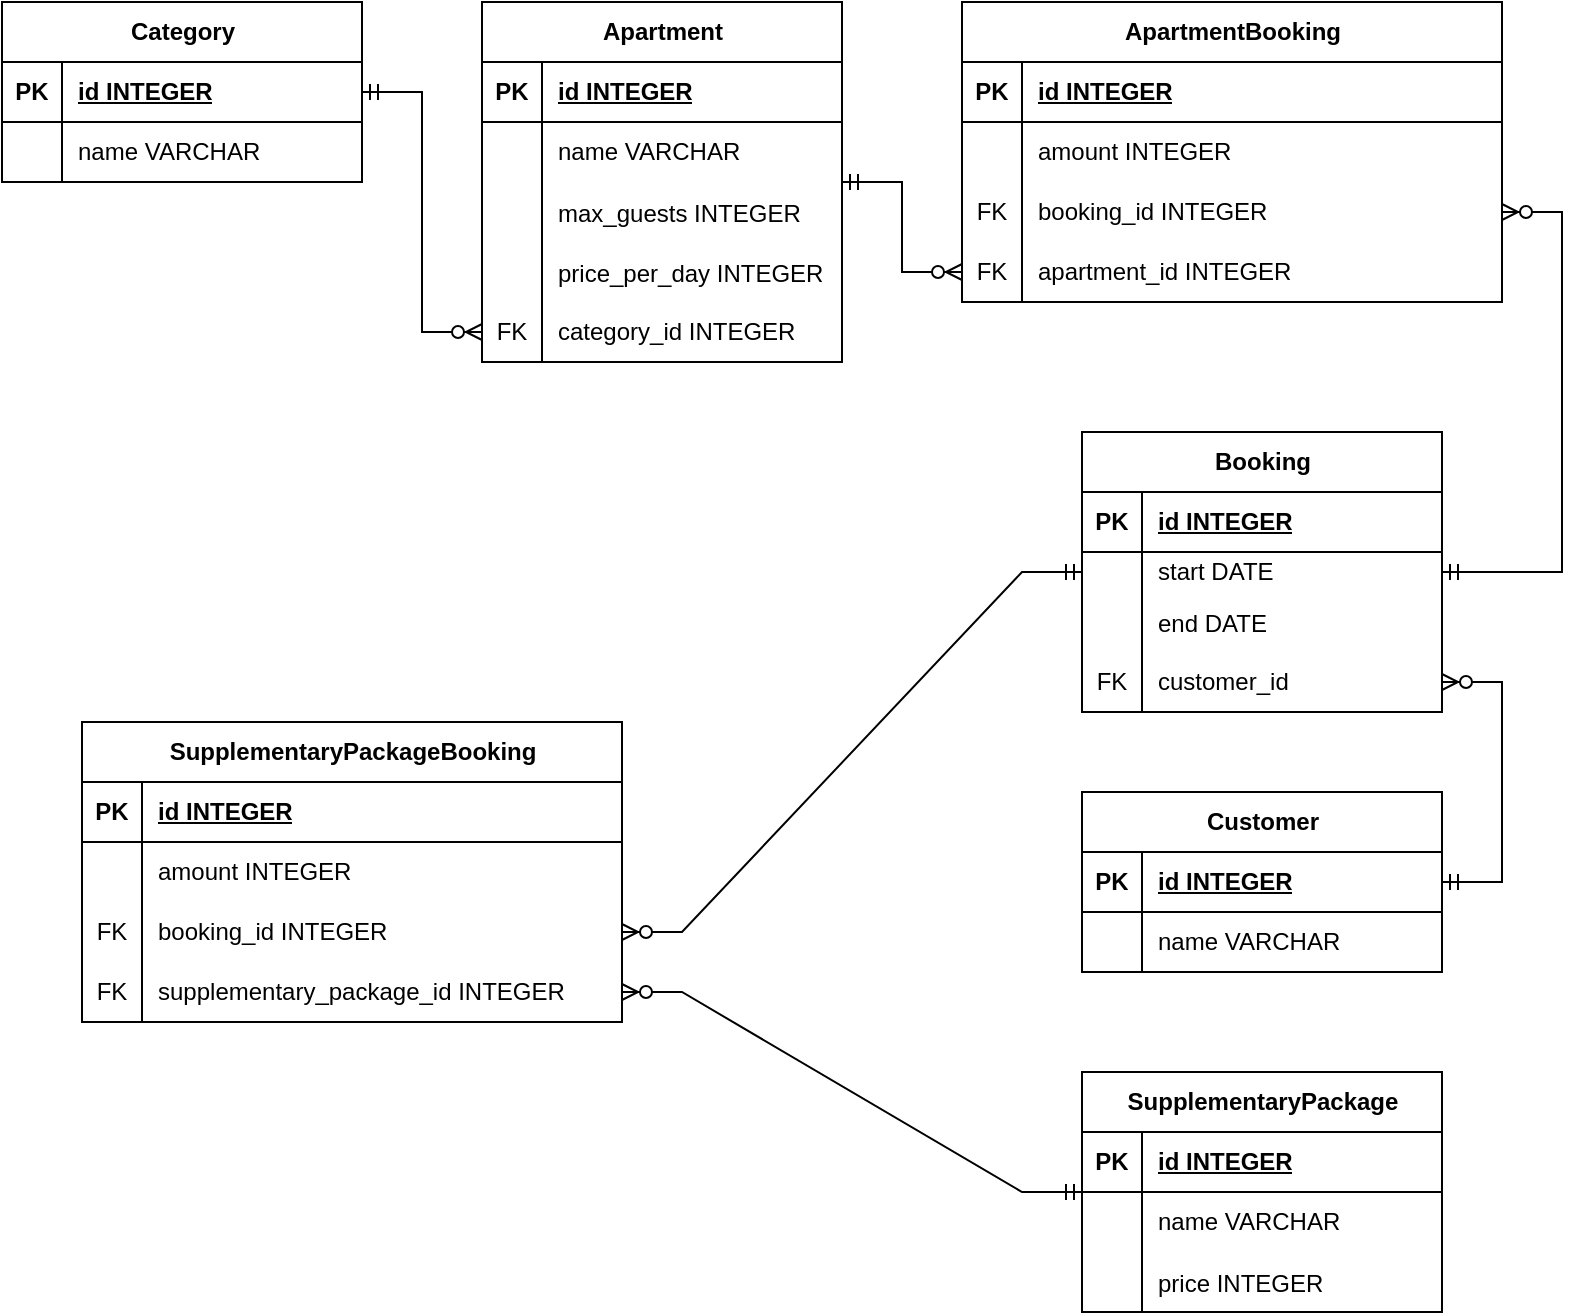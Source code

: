 <mxfile version="20.5.3" type="embed"><diagram name="Page-1" id="aytNlqAWFd9T6u3wDuK1"><mxGraphModel dx="1227" dy="893" grid="1" gridSize="10" guides="1" tooltips="1" connect="1" arrows="1" fold="1" page="1" pageScale="1" pageWidth="850" pageHeight="1100" math="0" shadow="0"><root><mxCell id="0"/><mxCell id="1" parent="0"/><mxCell id="PgMKfvDk7Jnt5fTuOSBS-1" value="Category" style="shape=table;startSize=30;container=1;collapsible=1;childLayout=tableLayout;fixedRows=1;rowLines=0;fontStyle=1;align=center;resizeLast=1;html=1;" parent="1" vertex="1"><mxGeometry x="10" y="10" width="180" height="90" as="geometry"/></mxCell><mxCell id="PgMKfvDk7Jnt5fTuOSBS-2" value="" style="shape=tableRow;horizontal=0;startSize=0;swimlaneHead=0;swimlaneBody=0;fillColor=none;collapsible=0;dropTarget=0;points=[[0,0.5],[1,0.5]];portConstraint=eastwest;top=0;left=0;right=0;bottom=1;" parent="PgMKfvDk7Jnt5fTuOSBS-1" vertex="1"><mxGeometry y="30" width="180" height="30" as="geometry"/></mxCell><mxCell id="PgMKfvDk7Jnt5fTuOSBS-3" value="PK" style="shape=partialRectangle;connectable=0;fillColor=none;top=0;left=0;bottom=0;right=0;fontStyle=1;overflow=hidden;whiteSpace=wrap;html=1;" parent="PgMKfvDk7Jnt5fTuOSBS-2" vertex="1"><mxGeometry width="30" height="30" as="geometry"><mxRectangle width="30" height="30" as="alternateBounds"/></mxGeometry></mxCell><mxCell id="PgMKfvDk7Jnt5fTuOSBS-4" value="id INTEGER" style="shape=partialRectangle;connectable=0;fillColor=none;top=0;left=0;bottom=0;right=0;align=left;spacingLeft=6;fontStyle=5;overflow=hidden;whiteSpace=wrap;html=1;" parent="PgMKfvDk7Jnt5fTuOSBS-2" vertex="1"><mxGeometry x="30" width="150" height="30" as="geometry"><mxRectangle width="150" height="30" as="alternateBounds"/></mxGeometry></mxCell><mxCell id="PgMKfvDk7Jnt5fTuOSBS-5" value="" style="shape=tableRow;horizontal=0;startSize=0;swimlaneHead=0;swimlaneBody=0;fillColor=none;collapsible=0;dropTarget=0;points=[[0,0.5],[1,0.5]];portConstraint=eastwest;top=0;left=0;right=0;bottom=0;" parent="PgMKfvDk7Jnt5fTuOSBS-1" vertex="1"><mxGeometry y="60" width="180" height="30" as="geometry"/></mxCell><mxCell id="PgMKfvDk7Jnt5fTuOSBS-6" value="" style="shape=partialRectangle;connectable=0;fillColor=none;top=0;left=0;bottom=0;right=0;editable=1;overflow=hidden;whiteSpace=wrap;html=1;" parent="PgMKfvDk7Jnt5fTuOSBS-5" vertex="1"><mxGeometry width="30" height="30" as="geometry"><mxRectangle width="30" height="30" as="alternateBounds"/></mxGeometry></mxCell><mxCell id="PgMKfvDk7Jnt5fTuOSBS-7" value="name VARCHAR" style="shape=partialRectangle;connectable=0;fillColor=none;top=0;left=0;bottom=0;right=0;align=left;spacingLeft=6;overflow=hidden;whiteSpace=wrap;html=1;" parent="PgMKfvDk7Jnt5fTuOSBS-5" vertex="1"><mxGeometry x="30" width="150" height="30" as="geometry"><mxRectangle width="150" height="30" as="alternateBounds"/></mxGeometry></mxCell><mxCell id="PgMKfvDk7Jnt5fTuOSBS-14" value="Customer" style="shape=table;startSize=30;container=1;collapsible=1;childLayout=tableLayout;fixedRows=1;rowLines=0;fontStyle=1;align=center;resizeLast=1;html=1;" parent="1" vertex="1"><mxGeometry x="550" y="405" width="180" height="90" as="geometry"/></mxCell><mxCell id="PgMKfvDk7Jnt5fTuOSBS-15" value="" style="shape=tableRow;horizontal=0;startSize=0;swimlaneHead=0;swimlaneBody=0;fillColor=none;collapsible=0;dropTarget=0;points=[[0,0.5],[1,0.5]];portConstraint=eastwest;top=0;left=0;right=0;bottom=1;" parent="PgMKfvDk7Jnt5fTuOSBS-14" vertex="1"><mxGeometry y="30" width="180" height="30" as="geometry"/></mxCell><mxCell id="PgMKfvDk7Jnt5fTuOSBS-16" value="PK" style="shape=partialRectangle;connectable=0;fillColor=none;top=0;left=0;bottom=0;right=0;fontStyle=1;overflow=hidden;whiteSpace=wrap;html=1;" parent="PgMKfvDk7Jnt5fTuOSBS-15" vertex="1"><mxGeometry width="30" height="30" as="geometry"><mxRectangle width="30" height="30" as="alternateBounds"/></mxGeometry></mxCell><mxCell id="PgMKfvDk7Jnt5fTuOSBS-17" value="id INTEGER" style="shape=partialRectangle;connectable=0;fillColor=none;top=0;left=0;bottom=0;right=0;align=left;spacingLeft=6;fontStyle=5;overflow=hidden;whiteSpace=wrap;html=1;" parent="PgMKfvDk7Jnt5fTuOSBS-15" vertex="1"><mxGeometry x="30" width="150" height="30" as="geometry"><mxRectangle width="150" height="30" as="alternateBounds"/></mxGeometry></mxCell><mxCell id="PgMKfvDk7Jnt5fTuOSBS-18" value="" style="shape=tableRow;horizontal=0;startSize=0;swimlaneHead=0;swimlaneBody=0;fillColor=none;collapsible=0;dropTarget=0;points=[[0,0.5],[1,0.5]];portConstraint=eastwest;top=0;left=0;right=0;bottom=0;" parent="PgMKfvDk7Jnt5fTuOSBS-14" vertex="1"><mxGeometry y="60" width="180" height="30" as="geometry"/></mxCell><mxCell id="PgMKfvDk7Jnt5fTuOSBS-19" value="" style="shape=partialRectangle;connectable=0;fillColor=none;top=0;left=0;bottom=0;right=0;editable=1;overflow=hidden;whiteSpace=wrap;html=1;" parent="PgMKfvDk7Jnt5fTuOSBS-18" vertex="1"><mxGeometry width="30" height="30" as="geometry"><mxRectangle width="30" height="30" as="alternateBounds"/></mxGeometry></mxCell><mxCell id="PgMKfvDk7Jnt5fTuOSBS-20" value="name VARCHAR" style="shape=partialRectangle;connectable=0;fillColor=none;top=0;left=0;bottom=0;right=0;align=left;spacingLeft=6;overflow=hidden;whiteSpace=wrap;html=1;" parent="PgMKfvDk7Jnt5fTuOSBS-18" vertex="1"><mxGeometry x="30" width="150" height="30" as="geometry"><mxRectangle width="150" height="30" as="alternateBounds"/></mxGeometry></mxCell><mxCell id="PgMKfvDk7Jnt5fTuOSBS-21" value="Apartment" style="shape=table;startSize=30;container=1;collapsible=1;childLayout=tableLayout;fixedRows=1;rowLines=0;fontStyle=1;align=center;resizeLast=1;html=1;" parent="1" vertex="1"><mxGeometry x="250" y="10" width="180" height="180" as="geometry"/></mxCell><mxCell id="PgMKfvDk7Jnt5fTuOSBS-22" value="" style="shape=tableRow;horizontal=0;startSize=0;swimlaneHead=0;swimlaneBody=0;fillColor=none;collapsible=0;dropTarget=0;points=[[0,0.5],[1,0.5]];portConstraint=eastwest;top=0;left=0;right=0;bottom=1;" parent="PgMKfvDk7Jnt5fTuOSBS-21" vertex="1"><mxGeometry y="30" width="180" height="30" as="geometry"/></mxCell><mxCell id="PgMKfvDk7Jnt5fTuOSBS-23" value="PK" style="shape=partialRectangle;connectable=0;fillColor=none;top=0;left=0;bottom=0;right=0;fontStyle=1;overflow=hidden;whiteSpace=wrap;html=1;" parent="PgMKfvDk7Jnt5fTuOSBS-22" vertex="1"><mxGeometry width="30" height="30" as="geometry"><mxRectangle width="30" height="30" as="alternateBounds"/></mxGeometry></mxCell><mxCell id="PgMKfvDk7Jnt5fTuOSBS-24" value="id INTEGER" style="shape=partialRectangle;connectable=0;fillColor=none;top=0;left=0;bottom=0;right=0;align=left;spacingLeft=6;fontStyle=5;overflow=hidden;whiteSpace=wrap;html=1;" parent="PgMKfvDk7Jnt5fTuOSBS-22" vertex="1"><mxGeometry x="30" width="150" height="30" as="geometry"><mxRectangle width="150" height="30" as="alternateBounds"/></mxGeometry></mxCell><mxCell id="PgMKfvDk7Jnt5fTuOSBS-25" value="" style="shape=tableRow;horizontal=0;startSize=0;swimlaneHead=0;swimlaneBody=0;fillColor=none;collapsible=0;dropTarget=0;points=[[0,0.5],[1,0.5]];portConstraint=eastwest;top=0;left=0;right=0;bottom=0;" parent="PgMKfvDk7Jnt5fTuOSBS-21" vertex="1"><mxGeometry y="60" width="180" height="30" as="geometry"/></mxCell><mxCell id="PgMKfvDk7Jnt5fTuOSBS-26" value="" style="shape=partialRectangle;connectable=0;fillColor=none;top=0;left=0;bottom=0;right=0;editable=1;overflow=hidden;whiteSpace=wrap;html=1;" parent="PgMKfvDk7Jnt5fTuOSBS-25" vertex="1"><mxGeometry width="30" height="30" as="geometry"><mxRectangle width="30" height="30" as="alternateBounds"/></mxGeometry></mxCell><mxCell id="PgMKfvDk7Jnt5fTuOSBS-27" value="name VARCHAR" style="shape=partialRectangle;connectable=0;fillColor=none;top=0;left=0;bottom=0;right=0;align=left;spacingLeft=6;overflow=hidden;whiteSpace=wrap;html=1;" parent="PgMKfvDk7Jnt5fTuOSBS-25" vertex="1"><mxGeometry x="30" width="150" height="30" as="geometry"><mxRectangle width="150" height="30" as="alternateBounds"/></mxGeometry></mxCell><mxCell id="PgMKfvDk7Jnt5fTuOSBS-42" value="" style="shape=tableRow;horizontal=0;startSize=0;swimlaneHead=0;swimlaneBody=0;fillColor=none;collapsible=0;dropTarget=0;points=[[0,0.5],[1,0.5]];portConstraint=eastwest;top=0;left=0;right=0;bottom=0;" parent="PgMKfvDk7Jnt5fTuOSBS-21" vertex="1"><mxGeometry y="90" width="180" height="30" as="geometry"/></mxCell><mxCell id="PgMKfvDk7Jnt5fTuOSBS-43" value="" style="shape=partialRectangle;connectable=0;fillColor=none;top=0;left=0;bottom=0;right=0;editable=1;overflow=hidden;" parent="PgMKfvDk7Jnt5fTuOSBS-42" vertex="1"><mxGeometry width="30" height="30" as="geometry"><mxRectangle width="30" height="30" as="alternateBounds"/></mxGeometry></mxCell><mxCell id="PgMKfvDk7Jnt5fTuOSBS-44" value="max_guests INTEGER" style="shape=partialRectangle;connectable=0;fillColor=none;top=0;left=0;bottom=0;right=0;align=left;spacingLeft=6;overflow=hidden;" parent="PgMKfvDk7Jnt5fTuOSBS-42" vertex="1"><mxGeometry x="30" width="150" height="30" as="geometry"><mxRectangle width="150" height="30" as="alternateBounds"/></mxGeometry></mxCell><mxCell id="PgMKfvDk7Jnt5fTuOSBS-45" value="" style="shape=tableRow;horizontal=0;startSize=0;swimlaneHead=0;swimlaneBody=0;fillColor=none;collapsible=0;dropTarget=0;points=[[0,0.5],[1,0.5]];portConstraint=eastwest;top=0;left=0;right=0;bottom=0;" parent="PgMKfvDk7Jnt5fTuOSBS-21" vertex="1"><mxGeometry y="120" width="180" height="30" as="geometry"/></mxCell><mxCell id="PgMKfvDk7Jnt5fTuOSBS-46" value="" style="shape=partialRectangle;connectable=0;fillColor=none;top=0;left=0;bottom=0;right=0;editable=1;overflow=hidden;" parent="PgMKfvDk7Jnt5fTuOSBS-45" vertex="1"><mxGeometry width="30" height="30" as="geometry"><mxRectangle width="30" height="30" as="alternateBounds"/></mxGeometry></mxCell><mxCell id="PgMKfvDk7Jnt5fTuOSBS-47" value="price_per_day INTEGER" style="shape=partialRectangle;connectable=0;fillColor=none;top=0;left=0;bottom=0;right=0;align=left;spacingLeft=6;overflow=hidden;" parent="PgMKfvDk7Jnt5fTuOSBS-45" vertex="1"><mxGeometry x="30" width="150" height="30" as="geometry"><mxRectangle width="150" height="30" as="alternateBounds"/></mxGeometry></mxCell><mxCell id="PgMKfvDk7Jnt5fTuOSBS-55" value="" style="shape=tableRow;horizontal=0;startSize=0;swimlaneHead=0;swimlaneBody=0;fillColor=none;collapsible=0;dropTarget=0;points=[[0,0.5],[1,0.5]];portConstraint=eastwest;top=0;left=0;right=0;bottom=0;" parent="PgMKfvDk7Jnt5fTuOSBS-21" vertex="1"><mxGeometry y="150" width="180" height="30" as="geometry"/></mxCell><mxCell id="PgMKfvDk7Jnt5fTuOSBS-56" value="FK" style="shape=partialRectangle;connectable=0;fillColor=none;top=0;left=0;bottom=0;right=0;fontStyle=0;overflow=hidden;whiteSpace=wrap;html=1;" parent="PgMKfvDk7Jnt5fTuOSBS-55" vertex="1"><mxGeometry width="30" height="30" as="geometry"><mxRectangle width="30" height="30" as="alternateBounds"/></mxGeometry></mxCell><mxCell id="PgMKfvDk7Jnt5fTuOSBS-57" value="category_id INTEGER" style="shape=partialRectangle;connectable=0;fillColor=none;top=0;left=0;bottom=0;right=0;align=left;spacingLeft=6;fontStyle=0;overflow=hidden;whiteSpace=wrap;html=1;" parent="PgMKfvDk7Jnt5fTuOSBS-55" vertex="1"><mxGeometry x="30" width="150" height="30" as="geometry"><mxRectangle width="150" height="30" as="alternateBounds"/></mxGeometry></mxCell><mxCell id="PgMKfvDk7Jnt5fTuOSBS-28" value="Booking" style="shape=table;startSize=30;container=1;collapsible=1;childLayout=tableLayout;fixedRows=1;rowLines=0;fontStyle=1;align=center;resizeLast=1;html=1;" parent="1" vertex="1"><mxGeometry x="550" y="225" width="180" height="140" as="geometry"/></mxCell><mxCell id="PgMKfvDk7Jnt5fTuOSBS-29" value="" style="shape=tableRow;horizontal=0;startSize=0;swimlaneHead=0;swimlaneBody=0;fillColor=none;collapsible=0;dropTarget=0;points=[[0,0.5],[1,0.5]];portConstraint=eastwest;top=0;left=0;right=0;bottom=1;" parent="PgMKfvDk7Jnt5fTuOSBS-28" vertex="1"><mxGeometry y="30" width="180" height="30" as="geometry"/></mxCell><mxCell id="PgMKfvDk7Jnt5fTuOSBS-30" value="PK" style="shape=partialRectangle;connectable=0;fillColor=none;top=0;left=0;bottom=0;right=0;fontStyle=1;overflow=hidden;whiteSpace=wrap;html=1;" parent="PgMKfvDk7Jnt5fTuOSBS-29" vertex="1"><mxGeometry width="30" height="30" as="geometry"><mxRectangle width="30" height="30" as="alternateBounds"/></mxGeometry></mxCell><mxCell id="PgMKfvDk7Jnt5fTuOSBS-31" value="id INTEGER" style="shape=partialRectangle;connectable=0;fillColor=none;top=0;left=0;bottom=0;right=0;align=left;spacingLeft=6;fontStyle=5;overflow=hidden;whiteSpace=wrap;html=1;" parent="PgMKfvDk7Jnt5fTuOSBS-29" vertex="1"><mxGeometry x="30" width="150" height="30" as="geometry"><mxRectangle width="150" height="30" as="alternateBounds"/></mxGeometry></mxCell><mxCell id="PgMKfvDk7Jnt5fTuOSBS-32" value="" style="shape=tableRow;horizontal=0;startSize=0;swimlaneHead=0;swimlaneBody=0;fillColor=none;collapsible=0;dropTarget=0;points=[[0,0.5],[1,0.5]];portConstraint=eastwest;top=0;left=0;right=0;bottom=0;" parent="PgMKfvDk7Jnt5fTuOSBS-28" vertex="1"><mxGeometry y="60" width="180" height="20" as="geometry"/></mxCell><mxCell id="PgMKfvDk7Jnt5fTuOSBS-33" value="" style="shape=partialRectangle;connectable=0;fillColor=none;top=0;left=0;bottom=0;right=0;editable=1;overflow=hidden;whiteSpace=wrap;html=1;" parent="PgMKfvDk7Jnt5fTuOSBS-32" vertex="1"><mxGeometry width="30" height="20" as="geometry"><mxRectangle width="30" height="20" as="alternateBounds"/></mxGeometry></mxCell><mxCell id="PgMKfvDk7Jnt5fTuOSBS-34" value="start DATE" style="shape=partialRectangle;connectable=0;fillColor=none;top=0;left=0;bottom=0;right=0;align=left;spacingLeft=6;overflow=hidden;whiteSpace=wrap;html=1;" parent="PgMKfvDk7Jnt5fTuOSBS-32" vertex="1"><mxGeometry x="30" width="150" height="20" as="geometry"><mxRectangle width="150" height="20" as="alternateBounds"/></mxGeometry></mxCell><mxCell id="PgMKfvDk7Jnt5fTuOSBS-48" value="" style="shape=tableRow;horizontal=0;startSize=0;swimlaneHead=0;swimlaneBody=0;fillColor=none;collapsible=0;dropTarget=0;points=[[0,0.5],[1,0.5]];portConstraint=eastwest;top=0;left=0;right=0;bottom=0;" parent="PgMKfvDk7Jnt5fTuOSBS-28" vertex="1"><mxGeometry y="80" width="180" height="30" as="geometry"/></mxCell><mxCell id="PgMKfvDk7Jnt5fTuOSBS-49" value="" style="shape=partialRectangle;connectable=0;fillColor=none;top=0;left=0;bottom=0;right=0;editable=1;overflow=hidden;" parent="PgMKfvDk7Jnt5fTuOSBS-48" vertex="1"><mxGeometry width="30" height="30" as="geometry"><mxRectangle width="30" height="30" as="alternateBounds"/></mxGeometry></mxCell><mxCell id="PgMKfvDk7Jnt5fTuOSBS-50" value="end DATE" style="shape=partialRectangle;connectable=0;fillColor=none;top=0;left=0;bottom=0;right=0;align=left;spacingLeft=6;overflow=hidden;" parent="PgMKfvDk7Jnt5fTuOSBS-48" vertex="1"><mxGeometry x="30" width="150" height="30" as="geometry"><mxRectangle width="150" height="30" as="alternateBounds"/></mxGeometry></mxCell><mxCell id="PgMKfvDk7Jnt5fTuOSBS-73" value="" style="shape=tableRow;horizontal=0;startSize=0;swimlaneHead=0;swimlaneBody=0;fillColor=none;collapsible=0;dropTarget=0;points=[[0,0.5],[1,0.5]];portConstraint=eastwest;top=0;left=0;right=0;bottom=0;" parent="PgMKfvDk7Jnt5fTuOSBS-28" vertex="1"><mxGeometry y="110" width="180" height="30" as="geometry"/></mxCell><mxCell id="PgMKfvDk7Jnt5fTuOSBS-74" value="FK" style="shape=partialRectangle;connectable=0;fillColor=none;top=0;left=0;bottom=0;right=0;fontStyle=0;overflow=hidden;whiteSpace=wrap;html=1;" parent="PgMKfvDk7Jnt5fTuOSBS-73" vertex="1"><mxGeometry width="30" height="30" as="geometry"><mxRectangle width="30" height="30" as="alternateBounds"/></mxGeometry></mxCell><mxCell id="PgMKfvDk7Jnt5fTuOSBS-75" value="customer_id" style="shape=partialRectangle;connectable=0;fillColor=none;top=0;left=0;bottom=0;right=0;align=left;spacingLeft=6;fontStyle=0;overflow=hidden;whiteSpace=wrap;html=1;" parent="PgMKfvDk7Jnt5fTuOSBS-73" vertex="1"><mxGeometry x="30" width="150" height="30" as="geometry"><mxRectangle width="150" height="30" as="alternateBounds"/></mxGeometry></mxCell><mxCell id="PgMKfvDk7Jnt5fTuOSBS-35" value="SupplementaryPackage" style="shape=table;startSize=30;container=1;collapsible=1;childLayout=tableLayout;fixedRows=1;rowLines=0;fontStyle=1;align=center;resizeLast=1;html=1;" parent="1" vertex="1"><mxGeometry x="550" y="545" width="180" height="120" as="geometry"/></mxCell><mxCell id="PgMKfvDk7Jnt5fTuOSBS-36" value="" style="shape=tableRow;horizontal=0;startSize=0;swimlaneHead=0;swimlaneBody=0;fillColor=none;collapsible=0;dropTarget=0;points=[[0,0.5],[1,0.5]];portConstraint=eastwest;top=0;left=0;right=0;bottom=1;" parent="PgMKfvDk7Jnt5fTuOSBS-35" vertex="1"><mxGeometry y="30" width="180" height="30" as="geometry"/></mxCell><mxCell id="PgMKfvDk7Jnt5fTuOSBS-37" value="PK" style="shape=partialRectangle;connectable=0;fillColor=none;top=0;left=0;bottom=0;right=0;fontStyle=1;overflow=hidden;whiteSpace=wrap;html=1;" parent="PgMKfvDk7Jnt5fTuOSBS-36" vertex="1"><mxGeometry width="30" height="30" as="geometry"><mxRectangle width="30" height="30" as="alternateBounds"/></mxGeometry></mxCell><mxCell id="PgMKfvDk7Jnt5fTuOSBS-38" value="id INTEGER" style="shape=partialRectangle;connectable=0;fillColor=none;top=0;left=0;bottom=0;right=0;align=left;spacingLeft=6;fontStyle=5;overflow=hidden;whiteSpace=wrap;html=1;" parent="PgMKfvDk7Jnt5fTuOSBS-36" vertex="1"><mxGeometry x="30" width="150" height="30" as="geometry"><mxRectangle width="150" height="30" as="alternateBounds"/></mxGeometry></mxCell><mxCell id="PgMKfvDk7Jnt5fTuOSBS-39" value="" style="shape=tableRow;horizontal=0;startSize=0;swimlaneHead=0;swimlaneBody=0;fillColor=none;collapsible=0;dropTarget=0;points=[[0,0.5],[1,0.5]];portConstraint=eastwest;top=0;left=0;right=0;bottom=0;" parent="PgMKfvDk7Jnt5fTuOSBS-35" vertex="1"><mxGeometry y="60" width="180" height="30" as="geometry"/></mxCell><mxCell id="PgMKfvDk7Jnt5fTuOSBS-40" value="" style="shape=partialRectangle;connectable=0;fillColor=none;top=0;left=0;bottom=0;right=0;editable=1;overflow=hidden;whiteSpace=wrap;html=1;" parent="PgMKfvDk7Jnt5fTuOSBS-39" vertex="1"><mxGeometry width="30" height="30" as="geometry"><mxRectangle width="30" height="30" as="alternateBounds"/></mxGeometry></mxCell><mxCell id="PgMKfvDk7Jnt5fTuOSBS-41" value="name VARCHAR" style="shape=partialRectangle;connectable=0;fillColor=none;top=0;left=0;bottom=0;right=0;align=left;spacingLeft=6;overflow=hidden;whiteSpace=wrap;html=1;" parent="PgMKfvDk7Jnt5fTuOSBS-39" vertex="1"><mxGeometry x="30" width="150" height="30" as="geometry"><mxRectangle width="150" height="30" as="alternateBounds"/></mxGeometry></mxCell><mxCell id="PgMKfvDk7Jnt5fTuOSBS-51" value="" style="shape=tableRow;horizontal=0;startSize=0;swimlaneHead=0;swimlaneBody=0;fillColor=none;collapsible=0;dropTarget=0;points=[[0,0.5],[1,0.5]];portConstraint=eastwest;top=0;left=0;right=0;bottom=0;" parent="PgMKfvDk7Jnt5fTuOSBS-35" vertex="1"><mxGeometry y="90" width="180" height="30" as="geometry"/></mxCell><mxCell id="PgMKfvDk7Jnt5fTuOSBS-52" value="" style="shape=partialRectangle;connectable=0;fillColor=none;top=0;left=0;bottom=0;right=0;editable=1;overflow=hidden;" parent="PgMKfvDk7Jnt5fTuOSBS-51" vertex="1"><mxGeometry width="30" height="30" as="geometry"><mxRectangle width="30" height="30" as="alternateBounds"/></mxGeometry></mxCell><mxCell id="PgMKfvDk7Jnt5fTuOSBS-53" value="price INTEGER" style="shape=partialRectangle;connectable=0;fillColor=none;top=0;left=0;bottom=0;right=0;align=left;spacingLeft=6;overflow=hidden;" parent="PgMKfvDk7Jnt5fTuOSBS-51" vertex="1"><mxGeometry x="30" width="150" height="30" as="geometry"><mxRectangle width="150" height="30" as="alternateBounds"/></mxGeometry></mxCell><mxCell id="PgMKfvDk7Jnt5fTuOSBS-54" value="" style="edgeStyle=entityRelationEdgeStyle;fontSize=12;html=1;endArrow=ERzeroToMany;startArrow=ERmandOne;rounded=0;" parent="1" source="PgMKfvDk7Jnt5fTuOSBS-1" target="PgMKfvDk7Jnt5fTuOSBS-55" edge="1"><mxGeometry width="100" height="100" relative="1" as="geometry"><mxPoint x="240" y="280" as="sourcePoint"/><mxPoint x="340" y="180" as="targetPoint"/></mxGeometry></mxCell><mxCell id="PgMKfvDk7Jnt5fTuOSBS-59" value="SupplementaryPackageBooking" style="shape=table;startSize=30;container=1;collapsible=1;childLayout=tableLayout;fixedRows=1;rowLines=0;fontStyle=1;align=center;resizeLast=1;html=1;" parent="1" vertex="1"><mxGeometry x="50" y="370" width="270" height="150" as="geometry"/></mxCell><mxCell id="PgMKfvDk7Jnt5fTuOSBS-60" value="" style="shape=tableRow;horizontal=0;startSize=0;swimlaneHead=0;swimlaneBody=0;fillColor=none;collapsible=0;dropTarget=0;points=[[0,0.5],[1,0.5]];portConstraint=eastwest;top=0;left=0;right=0;bottom=1;" parent="PgMKfvDk7Jnt5fTuOSBS-59" vertex="1"><mxGeometry y="30" width="270" height="30" as="geometry"/></mxCell><mxCell id="PgMKfvDk7Jnt5fTuOSBS-61" value="PK" style="shape=partialRectangle;connectable=0;fillColor=none;top=0;left=0;bottom=0;right=0;fontStyle=1;overflow=hidden;whiteSpace=wrap;html=1;" parent="PgMKfvDk7Jnt5fTuOSBS-60" vertex="1"><mxGeometry width="30" height="30" as="geometry"><mxRectangle width="30" height="30" as="alternateBounds"/></mxGeometry></mxCell><mxCell id="PgMKfvDk7Jnt5fTuOSBS-62" value="id INTEGER" style="shape=partialRectangle;connectable=0;fillColor=none;top=0;left=0;bottom=0;right=0;align=left;spacingLeft=6;fontStyle=5;overflow=hidden;whiteSpace=wrap;html=1;" parent="PgMKfvDk7Jnt5fTuOSBS-60" vertex="1"><mxGeometry x="30" width="240" height="30" as="geometry"><mxRectangle width="240" height="30" as="alternateBounds"/></mxGeometry></mxCell><mxCell id="PgMKfvDk7Jnt5fTuOSBS-66" value="" style="shape=tableRow;horizontal=0;startSize=0;swimlaneHead=0;swimlaneBody=0;fillColor=none;collapsible=0;dropTarget=0;points=[[0,0.5],[1,0.5]];portConstraint=eastwest;top=0;left=0;right=0;bottom=0;" parent="PgMKfvDk7Jnt5fTuOSBS-59" vertex="1"><mxGeometry y="60" width="270" height="30" as="geometry"/></mxCell><mxCell id="PgMKfvDk7Jnt5fTuOSBS-67" value="" style="shape=partialRectangle;connectable=0;fillColor=none;top=0;left=0;bottom=0;right=0;editable=1;overflow=hidden;whiteSpace=wrap;html=1;" parent="PgMKfvDk7Jnt5fTuOSBS-66" vertex="1"><mxGeometry width="30" height="30" as="geometry"><mxRectangle width="30" height="30" as="alternateBounds"/></mxGeometry></mxCell><mxCell id="PgMKfvDk7Jnt5fTuOSBS-68" value="amount INTEGER" style="shape=partialRectangle;connectable=0;fillColor=none;top=0;left=0;bottom=0;right=0;align=left;spacingLeft=6;overflow=hidden;whiteSpace=wrap;html=1;" parent="PgMKfvDk7Jnt5fTuOSBS-66" vertex="1"><mxGeometry x="30" width="240" height="30" as="geometry"><mxRectangle width="240" height="30" as="alternateBounds"/></mxGeometry></mxCell><mxCell id="PgMKfvDk7Jnt5fTuOSBS-81" value="" style="shape=tableRow;horizontal=0;startSize=0;swimlaneHead=0;swimlaneBody=0;fillColor=none;collapsible=0;dropTarget=0;points=[[0,0.5],[1,0.5]];portConstraint=eastwest;top=0;left=0;right=0;bottom=0;" parent="PgMKfvDk7Jnt5fTuOSBS-59" vertex="1"><mxGeometry y="90" width="270" height="30" as="geometry"/></mxCell><mxCell id="PgMKfvDk7Jnt5fTuOSBS-82" value="FK" style="shape=partialRectangle;connectable=0;fillColor=none;top=0;left=0;bottom=0;right=0;fontStyle=0;overflow=hidden;whiteSpace=wrap;html=1;" parent="PgMKfvDk7Jnt5fTuOSBS-81" vertex="1"><mxGeometry width="30" height="30" as="geometry"><mxRectangle width="30" height="30" as="alternateBounds"/></mxGeometry></mxCell><mxCell id="PgMKfvDk7Jnt5fTuOSBS-83" value="booking_id INTEGER" style="shape=partialRectangle;connectable=0;fillColor=none;top=0;left=0;bottom=0;right=0;align=left;spacingLeft=6;fontStyle=0;overflow=hidden;whiteSpace=wrap;html=1;" parent="PgMKfvDk7Jnt5fTuOSBS-81" vertex="1"><mxGeometry x="30" width="240" height="30" as="geometry"><mxRectangle width="240" height="30" as="alternateBounds"/></mxGeometry></mxCell><mxCell id="PgMKfvDk7Jnt5fTuOSBS-63" value="" style="shape=tableRow;horizontal=0;startSize=0;swimlaneHead=0;swimlaneBody=0;fillColor=none;collapsible=0;dropTarget=0;points=[[0,0.5],[1,0.5]];portConstraint=eastwest;top=0;left=0;right=0;bottom=0;" parent="PgMKfvDk7Jnt5fTuOSBS-59" vertex="1"><mxGeometry y="120" width="270" height="30" as="geometry"/></mxCell><mxCell id="PgMKfvDk7Jnt5fTuOSBS-64" value="FK" style="shape=partialRectangle;connectable=0;fillColor=none;top=0;left=0;bottom=0;right=0;editable=1;overflow=hidden;whiteSpace=wrap;html=1;" parent="PgMKfvDk7Jnt5fTuOSBS-63" vertex="1"><mxGeometry width="30" height="30" as="geometry"><mxRectangle width="30" height="30" as="alternateBounds"/></mxGeometry></mxCell><mxCell id="PgMKfvDk7Jnt5fTuOSBS-65" value="supplementary_package_id INTEGER" style="shape=partialRectangle;connectable=0;fillColor=none;top=0;left=0;bottom=0;right=0;align=left;spacingLeft=6;overflow=hidden;whiteSpace=wrap;html=1;" parent="PgMKfvDk7Jnt5fTuOSBS-63" vertex="1"><mxGeometry x="30" width="240" height="30" as="geometry"><mxRectangle width="240" height="30" as="alternateBounds"/></mxGeometry></mxCell><mxCell id="PgMKfvDk7Jnt5fTuOSBS-72" value="" style="edgeStyle=entityRelationEdgeStyle;fontSize=12;html=1;endArrow=ERzeroToMany;startArrow=ERmandOne;rounded=0;" parent="1" source="PgMKfvDk7Jnt5fTuOSBS-35" target="PgMKfvDk7Jnt5fTuOSBS-63" edge="1"><mxGeometry width="100" height="100" relative="1" as="geometry"><mxPoint x="220" y="650" as="sourcePoint"/><mxPoint x="170" y="565" as="targetPoint"/><Array as="points"><mxPoint x="200" y="630"/><mxPoint x="160" y="640"/><mxPoint x="190" y="590"/></Array></mxGeometry></mxCell><mxCell id="PgMKfvDk7Jnt5fTuOSBS-76" value="" style="edgeStyle=entityRelationEdgeStyle;fontSize=12;html=1;endArrow=ERzeroToMany;startArrow=ERmandOne;rounded=0;" parent="1" source="PgMKfvDk7Jnt5fTuOSBS-14" target="PgMKfvDk7Jnt5fTuOSBS-73" edge="1"><mxGeometry width="100" height="100" relative="1" as="geometry"><mxPoint x="510" y="690" as="sourcePoint"/><mxPoint x="570" y="545" as="targetPoint"/></mxGeometry></mxCell><mxCell id="PgMKfvDk7Jnt5fTuOSBS-77" value="" style="edgeStyle=entityRelationEdgeStyle;fontSize=12;html=1;endArrow=ERzeroToMany;startArrow=ERmandOne;rounded=0;" parent="1" source="PgMKfvDk7Jnt5fTuOSBS-28" target="PgMKfvDk7Jnt5fTuOSBS-81" edge="1"><mxGeometry width="100" height="100" relative="1" as="geometry"><mxPoint x="290" y="600" as="sourcePoint"/><mxPoint x="280" y="470" as="targetPoint"/></mxGeometry></mxCell><mxCell id="2" value="ApartmentBooking" style="shape=table;startSize=30;container=1;collapsible=1;childLayout=tableLayout;fixedRows=1;rowLines=0;fontStyle=1;align=center;resizeLast=1;html=1;" vertex="1" parent="1"><mxGeometry x="490" y="10" width="270" height="150" as="geometry"/></mxCell><mxCell id="3" value="" style="shape=tableRow;horizontal=0;startSize=0;swimlaneHead=0;swimlaneBody=0;fillColor=none;collapsible=0;dropTarget=0;points=[[0,0.5],[1,0.5]];portConstraint=eastwest;top=0;left=0;right=0;bottom=1;" vertex="1" parent="2"><mxGeometry y="30" width="270" height="30" as="geometry"/></mxCell><mxCell id="4" value="PK" style="shape=partialRectangle;connectable=0;fillColor=none;top=0;left=0;bottom=0;right=0;fontStyle=1;overflow=hidden;whiteSpace=wrap;html=1;" vertex="1" parent="3"><mxGeometry width="30" height="30" as="geometry"><mxRectangle width="30" height="30" as="alternateBounds"/></mxGeometry></mxCell><mxCell id="5" value="id INTEGER" style="shape=partialRectangle;connectable=0;fillColor=none;top=0;left=0;bottom=0;right=0;align=left;spacingLeft=6;fontStyle=5;overflow=hidden;whiteSpace=wrap;html=1;" vertex="1" parent="3"><mxGeometry x="30" width="240" height="30" as="geometry"><mxRectangle width="240" height="30" as="alternateBounds"/></mxGeometry></mxCell><mxCell id="6" value="" style="shape=tableRow;horizontal=0;startSize=0;swimlaneHead=0;swimlaneBody=0;fillColor=none;collapsible=0;dropTarget=0;points=[[0,0.5],[1,0.5]];portConstraint=eastwest;top=0;left=0;right=0;bottom=0;" vertex="1" parent="2"><mxGeometry y="60" width="270" height="30" as="geometry"/></mxCell><mxCell id="7" value="" style="shape=partialRectangle;connectable=0;fillColor=none;top=0;left=0;bottom=0;right=0;editable=1;overflow=hidden;whiteSpace=wrap;html=1;" vertex="1" parent="6"><mxGeometry width="30" height="30" as="geometry"><mxRectangle width="30" height="30" as="alternateBounds"/></mxGeometry></mxCell><mxCell id="8" value="amount INTEGER" style="shape=partialRectangle;connectable=0;fillColor=none;top=0;left=0;bottom=0;right=0;align=left;spacingLeft=6;overflow=hidden;whiteSpace=wrap;html=1;" vertex="1" parent="6"><mxGeometry x="30" width="240" height="30" as="geometry"><mxRectangle width="240" height="30" as="alternateBounds"/></mxGeometry></mxCell><mxCell id="9" value="" style="shape=tableRow;horizontal=0;startSize=0;swimlaneHead=0;swimlaneBody=0;fillColor=none;collapsible=0;dropTarget=0;points=[[0,0.5],[1,0.5]];portConstraint=eastwest;top=0;left=0;right=0;bottom=0;" vertex="1" parent="2"><mxGeometry y="90" width="270" height="30" as="geometry"/></mxCell><mxCell id="10" value="FK" style="shape=partialRectangle;connectable=0;fillColor=none;top=0;left=0;bottom=0;right=0;fontStyle=0;overflow=hidden;whiteSpace=wrap;html=1;" vertex="1" parent="9"><mxGeometry width="30" height="30" as="geometry"><mxRectangle width="30" height="30" as="alternateBounds"/></mxGeometry></mxCell><mxCell id="11" value="booking_id INTEGER" style="shape=partialRectangle;connectable=0;fillColor=none;top=0;left=0;bottom=0;right=0;align=left;spacingLeft=6;fontStyle=0;overflow=hidden;whiteSpace=wrap;html=1;" vertex="1" parent="9"><mxGeometry x="30" width="240" height="30" as="geometry"><mxRectangle width="240" height="30" as="alternateBounds"/></mxGeometry></mxCell><mxCell id="12" value="" style="shape=tableRow;horizontal=0;startSize=0;swimlaneHead=0;swimlaneBody=0;fillColor=none;collapsible=0;dropTarget=0;points=[[0,0.5],[1,0.5]];portConstraint=eastwest;top=0;left=0;right=0;bottom=0;" vertex="1" parent="2"><mxGeometry y="120" width="270" height="30" as="geometry"/></mxCell><mxCell id="13" value="FK" style="shape=partialRectangle;connectable=0;fillColor=none;top=0;left=0;bottom=0;right=0;editable=1;overflow=hidden;whiteSpace=wrap;html=1;" vertex="1" parent="12"><mxGeometry width="30" height="30" as="geometry"><mxRectangle width="30" height="30" as="alternateBounds"/></mxGeometry></mxCell><mxCell id="14" value="apartment_id INTEGER" style="shape=partialRectangle;connectable=0;fillColor=none;top=0;left=0;bottom=0;right=0;align=left;spacingLeft=6;overflow=hidden;whiteSpace=wrap;html=1;" vertex="1" parent="12"><mxGeometry x="30" width="240" height="30" as="geometry"><mxRectangle width="240" height="30" as="alternateBounds"/></mxGeometry></mxCell><mxCell id="15" value="" style="edgeStyle=entityRelationEdgeStyle;fontSize=12;html=1;endArrow=ERzeroToMany;startArrow=ERmandOne;rounded=0;" edge="1" parent="1" source="PgMKfvDk7Jnt5fTuOSBS-21" target="12"><mxGeometry width="100" height="100" relative="1" as="geometry"><mxPoint x="440" y="170" as="sourcePoint"/><mxPoint x="540" y="70" as="targetPoint"/></mxGeometry></mxCell><mxCell id="16" value="" style="edgeStyle=entityRelationEdgeStyle;fontSize=12;html=1;endArrow=ERzeroToMany;startArrow=ERmandOne;rounded=0;" edge="1" parent="1" source="PgMKfvDk7Jnt5fTuOSBS-28" target="9"><mxGeometry width="100" height="100" relative="1" as="geometry"><mxPoint x="670" y="270" as="sourcePoint"/><mxPoint x="810" y="325" as="targetPoint"/></mxGeometry></mxCell></root></mxGraphModel></diagram></mxfile>